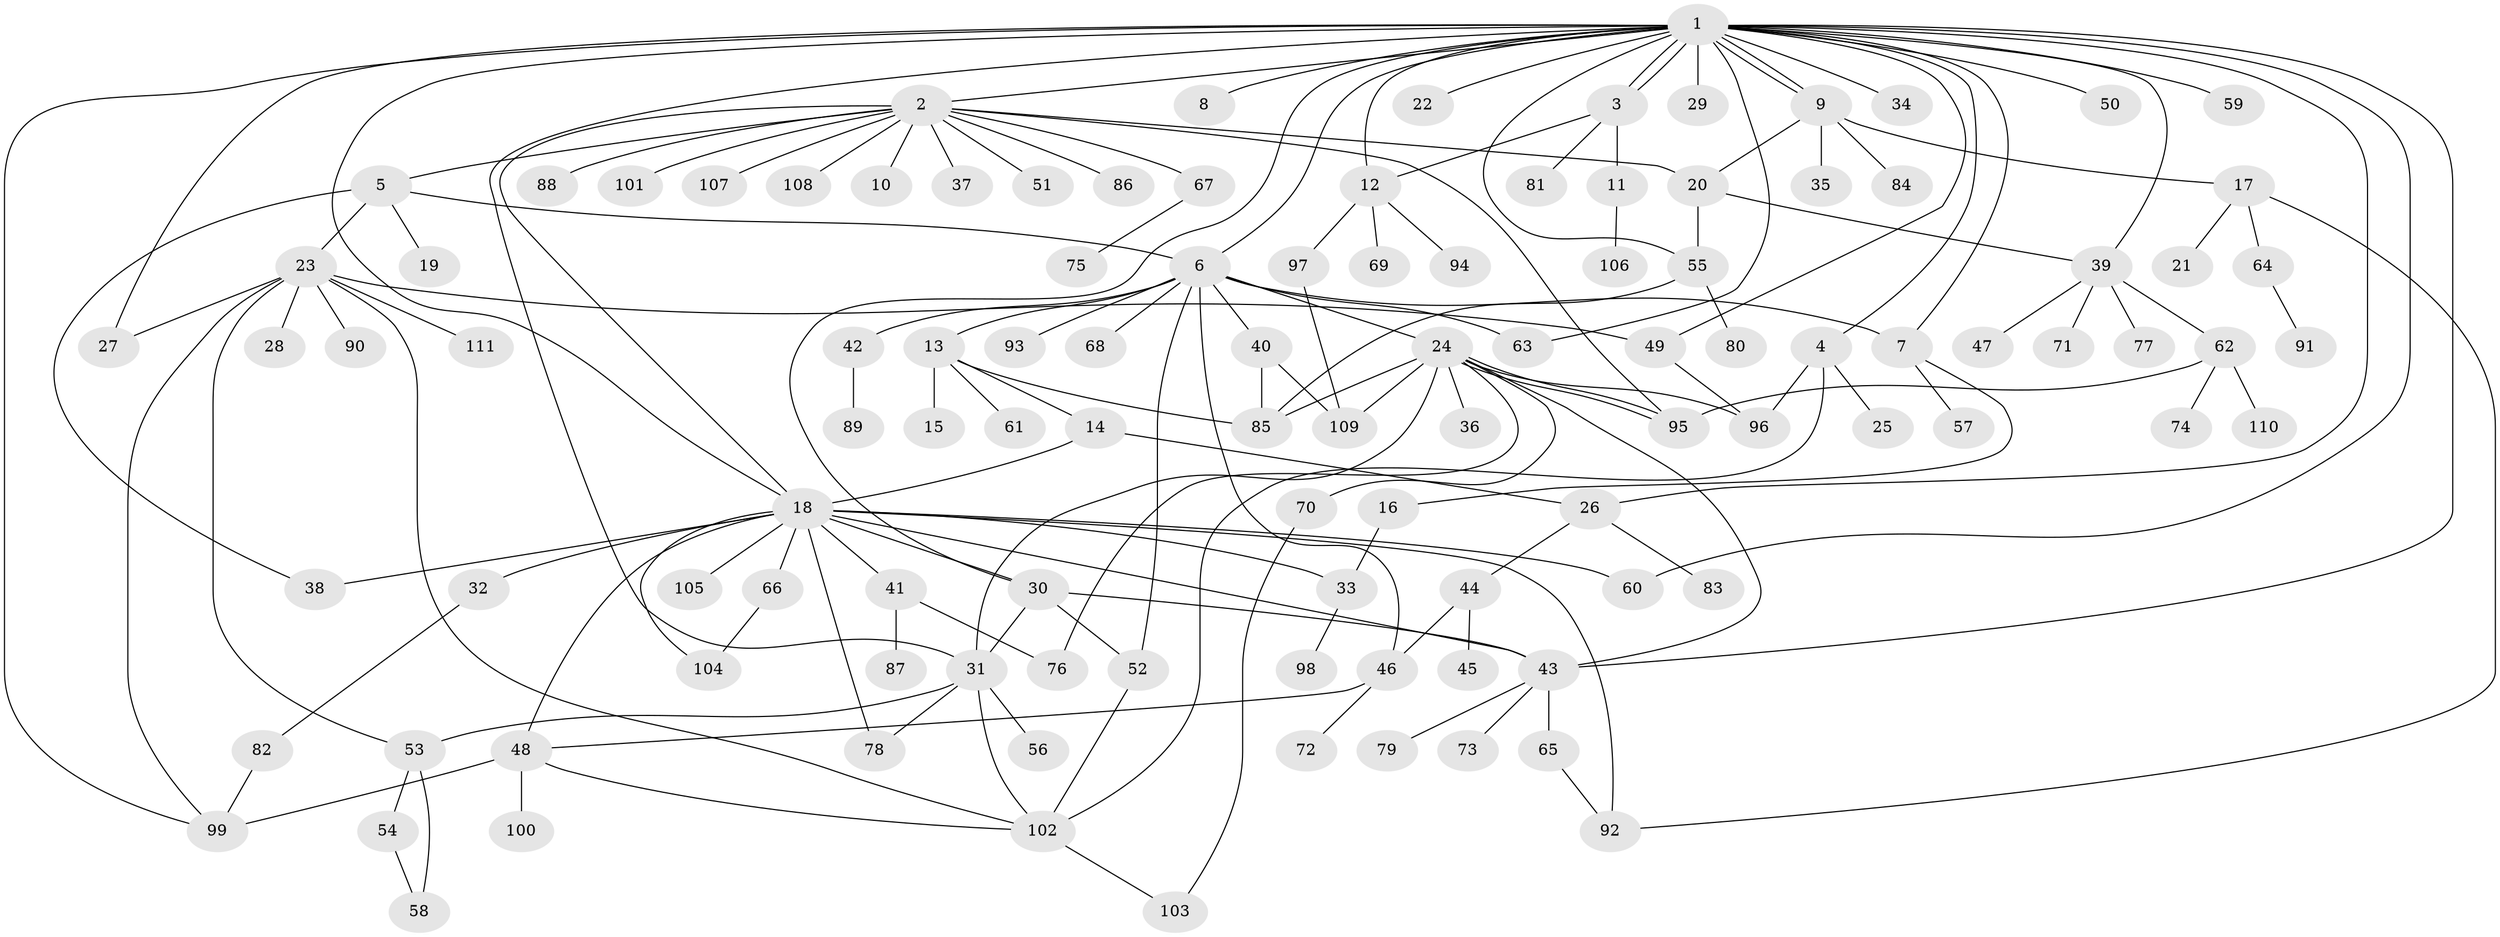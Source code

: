 // Generated by graph-tools (version 1.1) at 2025/48/03/09/25 04:48:46]
// undirected, 111 vertices, 161 edges
graph export_dot {
graph [start="1"]
  node [color=gray90,style=filled];
  1;
  2;
  3;
  4;
  5;
  6;
  7;
  8;
  9;
  10;
  11;
  12;
  13;
  14;
  15;
  16;
  17;
  18;
  19;
  20;
  21;
  22;
  23;
  24;
  25;
  26;
  27;
  28;
  29;
  30;
  31;
  32;
  33;
  34;
  35;
  36;
  37;
  38;
  39;
  40;
  41;
  42;
  43;
  44;
  45;
  46;
  47;
  48;
  49;
  50;
  51;
  52;
  53;
  54;
  55;
  56;
  57;
  58;
  59;
  60;
  61;
  62;
  63;
  64;
  65;
  66;
  67;
  68;
  69;
  70;
  71;
  72;
  73;
  74;
  75;
  76;
  77;
  78;
  79;
  80;
  81;
  82;
  83;
  84;
  85;
  86;
  87;
  88;
  89;
  90;
  91;
  92;
  93;
  94;
  95;
  96;
  97;
  98;
  99;
  100;
  101;
  102;
  103;
  104;
  105;
  106;
  107;
  108;
  109;
  110;
  111;
  1 -- 2;
  1 -- 3;
  1 -- 3;
  1 -- 4;
  1 -- 6;
  1 -- 7;
  1 -- 8;
  1 -- 9;
  1 -- 9;
  1 -- 12;
  1 -- 18;
  1 -- 22;
  1 -- 26;
  1 -- 27;
  1 -- 29;
  1 -- 30;
  1 -- 31;
  1 -- 34;
  1 -- 39;
  1 -- 43;
  1 -- 49;
  1 -- 50;
  1 -- 55;
  1 -- 59;
  1 -- 60;
  1 -- 63;
  1 -- 99;
  2 -- 5;
  2 -- 10;
  2 -- 18;
  2 -- 20;
  2 -- 37;
  2 -- 51;
  2 -- 67;
  2 -- 86;
  2 -- 88;
  2 -- 95;
  2 -- 101;
  2 -- 107;
  2 -- 108;
  3 -- 11;
  3 -- 12;
  3 -- 81;
  4 -- 25;
  4 -- 96;
  4 -- 102;
  5 -- 6;
  5 -- 19;
  5 -- 23;
  5 -- 38;
  6 -- 7;
  6 -- 13;
  6 -- 24;
  6 -- 40;
  6 -- 42;
  6 -- 46;
  6 -- 52;
  6 -- 63;
  6 -- 68;
  6 -- 93;
  7 -- 16;
  7 -- 57;
  9 -- 17;
  9 -- 20;
  9 -- 35;
  9 -- 84;
  11 -- 106;
  12 -- 69;
  12 -- 94;
  12 -- 97;
  13 -- 14;
  13 -- 15;
  13 -- 61;
  13 -- 85;
  14 -- 18;
  14 -- 26;
  16 -- 33;
  17 -- 21;
  17 -- 64;
  17 -- 92;
  18 -- 30;
  18 -- 32;
  18 -- 33;
  18 -- 38;
  18 -- 41;
  18 -- 43;
  18 -- 48;
  18 -- 60;
  18 -- 66;
  18 -- 78;
  18 -- 92;
  18 -- 104;
  18 -- 105;
  20 -- 39;
  20 -- 55;
  23 -- 27;
  23 -- 28;
  23 -- 49;
  23 -- 53;
  23 -- 90;
  23 -- 99;
  23 -- 102;
  23 -- 111;
  24 -- 31;
  24 -- 36;
  24 -- 43;
  24 -- 70;
  24 -- 76;
  24 -- 85;
  24 -- 95;
  24 -- 95;
  24 -- 96;
  24 -- 109;
  26 -- 44;
  26 -- 83;
  30 -- 31;
  30 -- 43;
  30 -- 52;
  31 -- 53;
  31 -- 56;
  31 -- 78;
  31 -- 102;
  32 -- 82;
  33 -- 98;
  39 -- 47;
  39 -- 62;
  39 -- 71;
  39 -- 77;
  40 -- 85;
  40 -- 109;
  41 -- 76;
  41 -- 87;
  42 -- 89;
  43 -- 65;
  43 -- 73;
  43 -- 79;
  44 -- 45;
  44 -- 46;
  46 -- 48;
  46 -- 72;
  48 -- 99;
  48 -- 100;
  48 -- 102;
  49 -- 96;
  52 -- 102;
  53 -- 54;
  53 -- 58;
  54 -- 58;
  55 -- 80;
  55 -- 85;
  62 -- 74;
  62 -- 95;
  62 -- 110;
  64 -- 91;
  65 -- 92;
  66 -- 104;
  67 -- 75;
  70 -- 103;
  82 -- 99;
  97 -- 109;
  102 -- 103;
}
